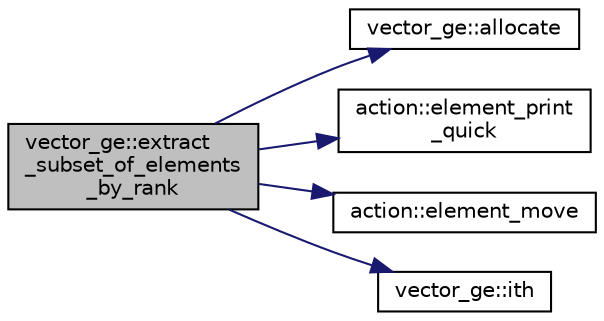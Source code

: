 digraph "vector_ge::extract_subset_of_elements_by_rank"
{
  edge [fontname="Helvetica",fontsize="10",labelfontname="Helvetica",labelfontsize="10"];
  node [fontname="Helvetica",fontsize="10",shape=record];
  rankdir="LR";
  Node1098 [label="vector_ge::extract\l_subset_of_elements\l_by_rank",height=0.2,width=0.4,color="black", fillcolor="grey75", style="filled", fontcolor="black"];
  Node1098 -> Node1099 [color="midnightblue",fontsize="10",style="solid",fontname="Helvetica"];
  Node1099 [label="vector_ge::allocate",height=0.2,width=0.4,color="black", fillcolor="white", style="filled",URL="$d4/d6e/classvector__ge.html#a35b062a9201b30f0a87bf87702d243ae"];
  Node1098 -> Node1100 [color="midnightblue",fontsize="10",style="solid",fontname="Helvetica"];
  Node1100 [label="action::element_print\l_quick",height=0.2,width=0.4,color="black", fillcolor="white", style="filled",URL="$d2/d86/classaction.html#a4844680cf6750396f76494a28655265b"];
  Node1098 -> Node1101 [color="midnightblue",fontsize="10",style="solid",fontname="Helvetica"];
  Node1101 [label="action::element_move",height=0.2,width=0.4,color="black", fillcolor="white", style="filled",URL="$d2/d86/classaction.html#a550947491bbb534d3d7951f50198a874"];
  Node1098 -> Node1102 [color="midnightblue",fontsize="10",style="solid",fontname="Helvetica"];
  Node1102 [label="vector_ge::ith",height=0.2,width=0.4,color="black", fillcolor="white", style="filled",URL="$d4/d6e/classvector__ge.html#a1ff002e8b746a9beb119d57dcd4a15ff"];
}
